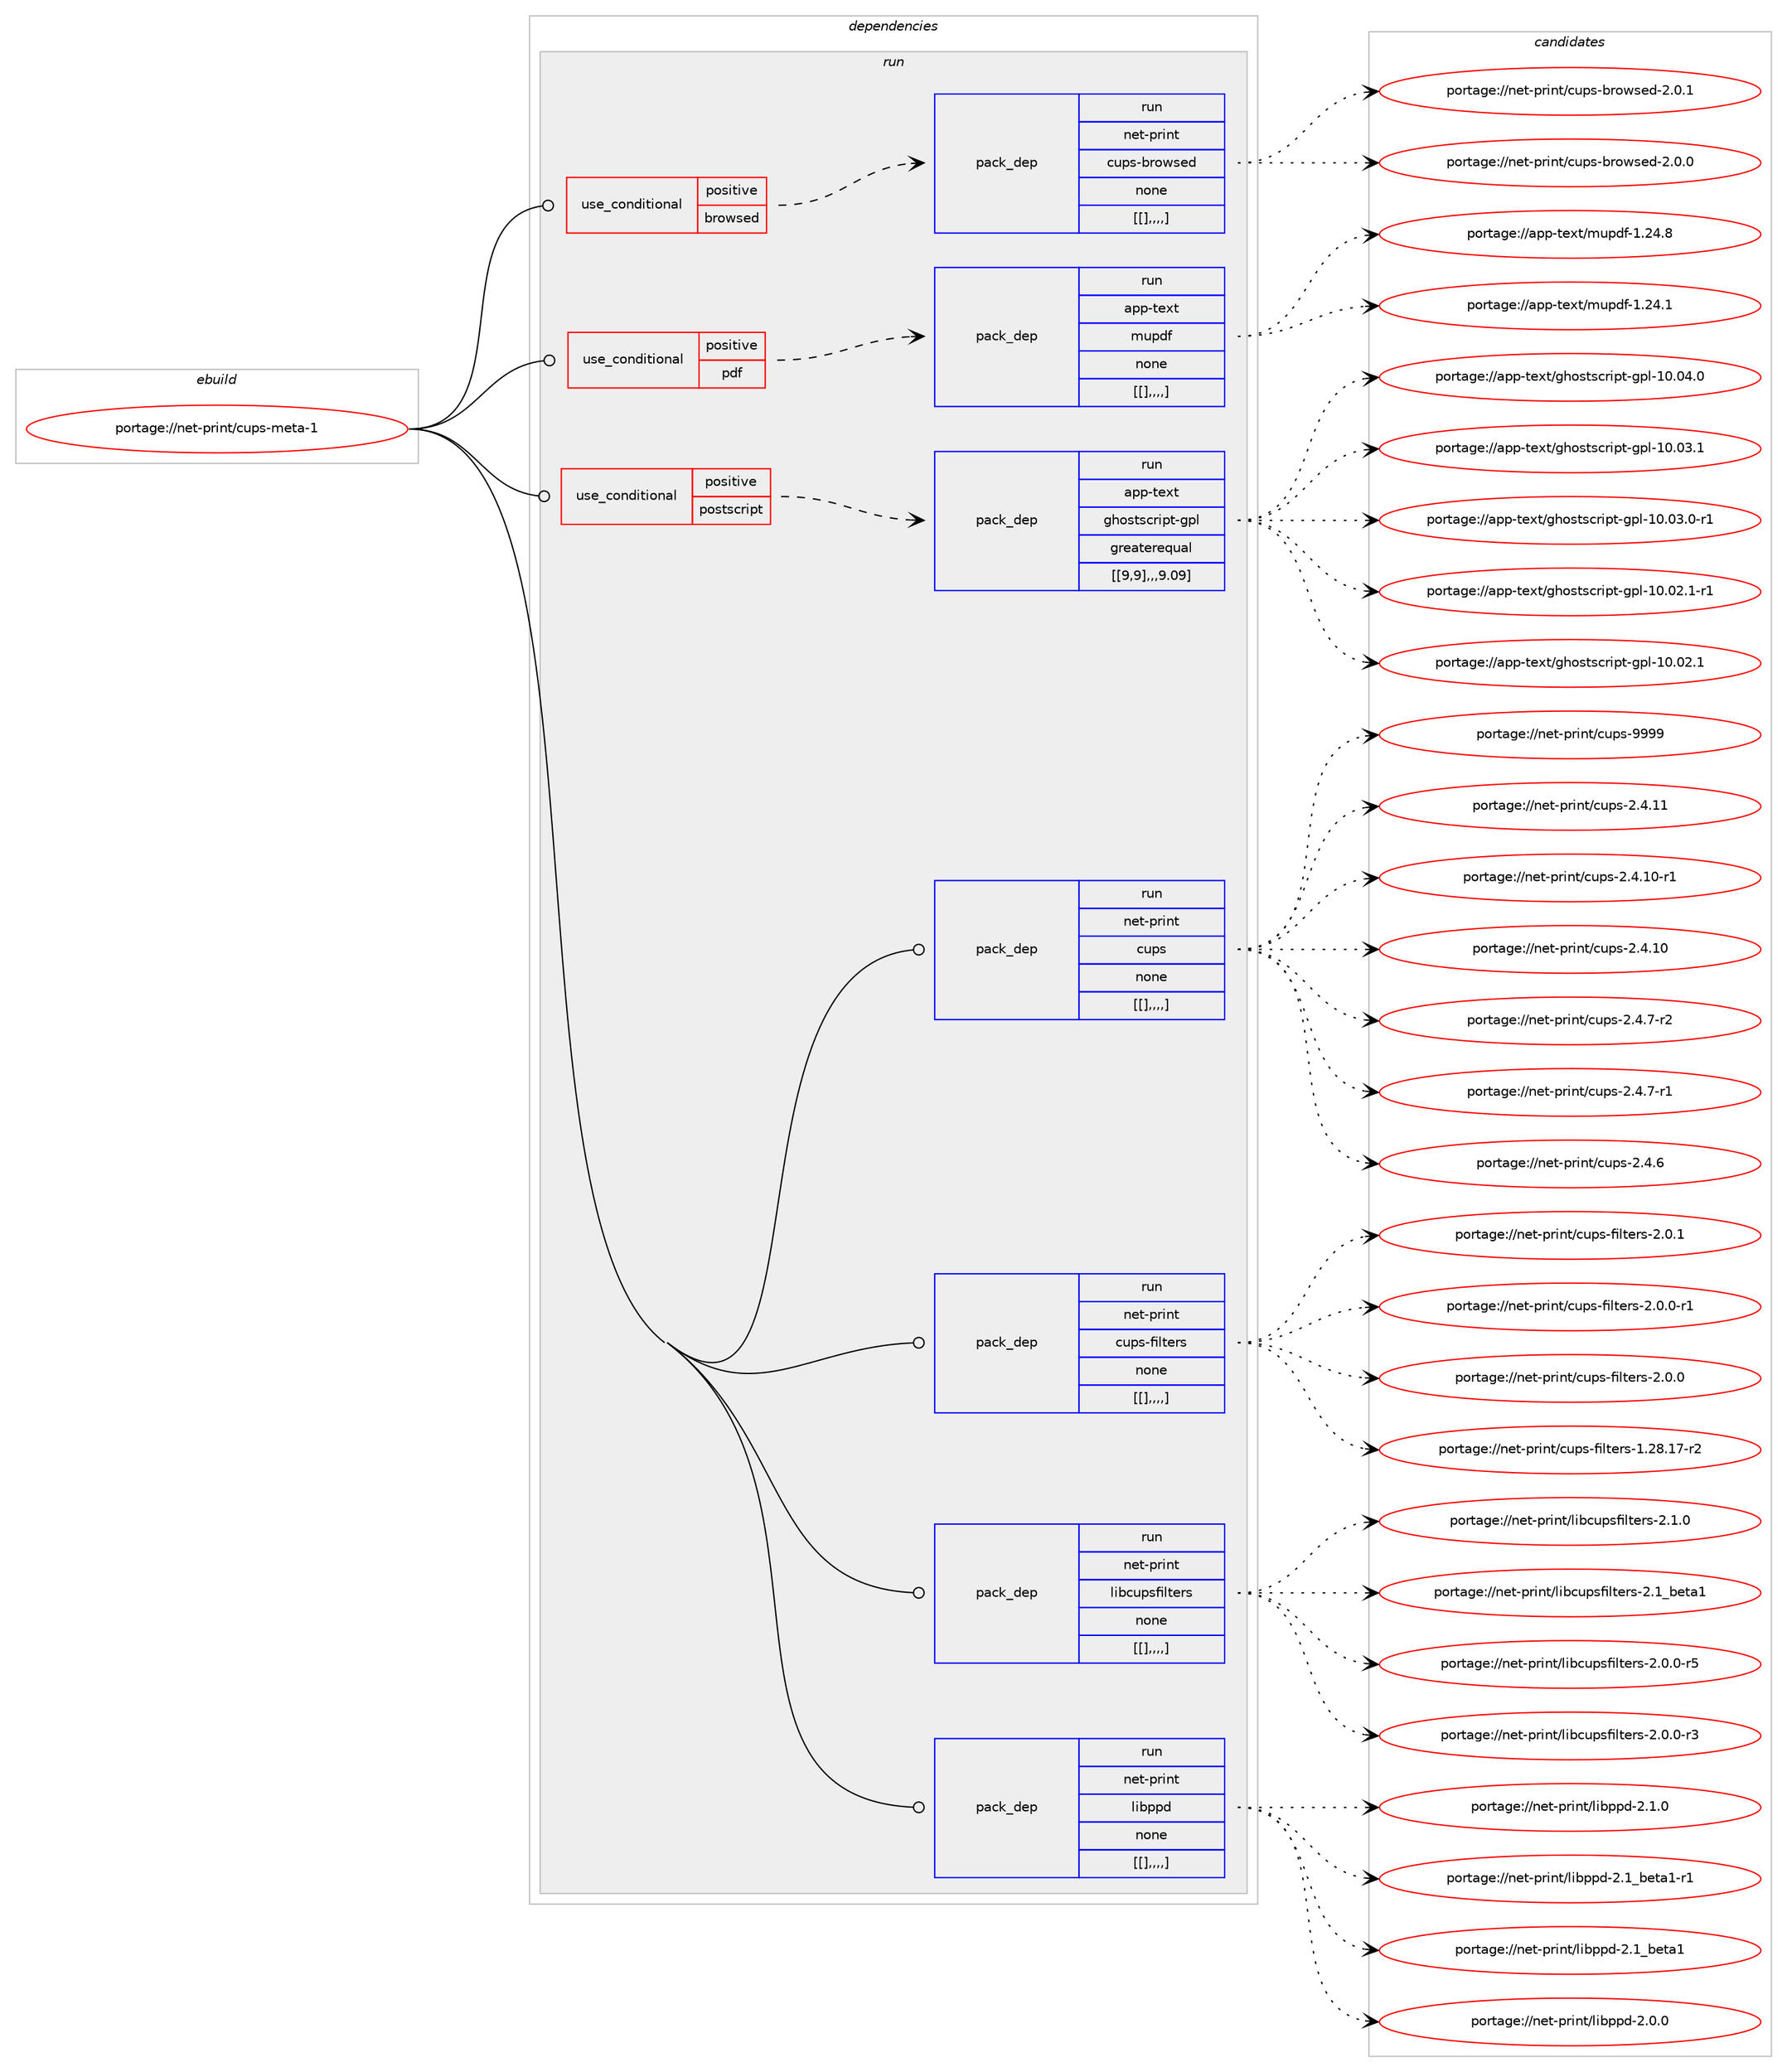 digraph prolog {

# *************
# Graph options
# *************

newrank=true;
concentrate=true;
compound=true;
graph [rankdir=LR,fontname=Helvetica,fontsize=10,ranksep=1.5];#, ranksep=2.5, nodesep=0.2];
edge  [arrowhead=vee];
node  [fontname=Helvetica,fontsize=10];

# **********
# The ebuild
# **********

subgraph cluster_leftcol {
color=gray;
label=<<i>ebuild</i>>;
id [label="portage://net-print/cups-meta-1", color=red, width=4, href="../net-print/cups-meta-1.svg"];
}

# ****************
# The dependencies
# ****************

subgraph cluster_midcol {
color=gray;
label=<<i>dependencies</i>>;
subgraph cluster_compile {
fillcolor="#eeeeee";
style=filled;
label=<<i>compile</i>>;
}
subgraph cluster_compileandrun {
fillcolor="#eeeeee";
style=filled;
label=<<i>compile and run</i>>;
}
subgraph cluster_run {
fillcolor="#eeeeee";
style=filled;
label=<<i>run</i>>;
subgraph cond105 {
dependency485 [label=<<TABLE BORDER="0" CELLBORDER="1" CELLSPACING="0" CELLPADDING="4"><TR><TD ROWSPAN="3" CELLPADDING="10">use_conditional</TD></TR><TR><TD>positive</TD></TR><TR><TD>browsed</TD></TR></TABLE>>, shape=none, color=red];
subgraph pack378 {
dependency488 [label=<<TABLE BORDER="0" CELLBORDER="1" CELLSPACING="0" CELLPADDING="4" WIDTH="220"><TR><TD ROWSPAN="6" CELLPADDING="30">pack_dep</TD></TR><TR><TD WIDTH="110">run</TD></TR><TR><TD>net-print</TD></TR><TR><TD>cups-browsed</TD></TR><TR><TD>none</TD></TR><TR><TD>[[],,,,]</TD></TR></TABLE>>, shape=none, color=blue];
}
dependency485:e -> dependency488:w [weight=20,style="dashed",arrowhead="vee"];
}
id:e -> dependency485:w [weight=20,style="solid",arrowhead="odot"];
subgraph cond107 {
dependency492 [label=<<TABLE BORDER="0" CELLBORDER="1" CELLSPACING="0" CELLPADDING="4"><TR><TD ROWSPAN="3" CELLPADDING="10">use_conditional</TD></TR><TR><TD>positive</TD></TR><TR><TD>pdf</TD></TR></TABLE>>, shape=none, color=red];
subgraph pack382 {
dependency497 [label=<<TABLE BORDER="0" CELLBORDER="1" CELLSPACING="0" CELLPADDING="4" WIDTH="220"><TR><TD ROWSPAN="6" CELLPADDING="30">pack_dep</TD></TR><TR><TD WIDTH="110">run</TD></TR><TR><TD>app-text</TD></TR><TR><TD>mupdf</TD></TR><TR><TD>none</TD></TR><TR><TD>[[],,,,]</TD></TR></TABLE>>, shape=none, color=blue];
}
dependency492:e -> dependency497:w [weight=20,style="dashed",arrowhead="vee"];
}
id:e -> dependency492:w [weight=20,style="solid",arrowhead="odot"];
subgraph cond108 {
dependency499 [label=<<TABLE BORDER="0" CELLBORDER="1" CELLSPACING="0" CELLPADDING="4"><TR><TD ROWSPAN="3" CELLPADDING="10">use_conditional</TD></TR><TR><TD>positive</TD></TR><TR><TD>postscript</TD></TR></TABLE>>, shape=none, color=red];
subgraph pack390 {
dependency501 [label=<<TABLE BORDER="0" CELLBORDER="1" CELLSPACING="0" CELLPADDING="4" WIDTH="220"><TR><TD ROWSPAN="6" CELLPADDING="30">pack_dep</TD></TR><TR><TD WIDTH="110">run</TD></TR><TR><TD>app-text</TD></TR><TR><TD>ghostscript-gpl</TD></TR><TR><TD>greaterequal</TD></TR><TR><TD>[[9,9],,,9.09]</TD></TR></TABLE>>, shape=none, color=blue];
}
dependency499:e -> dependency501:w [weight=20,style="dashed",arrowhead="vee"];
}
id:e -> dependency499:w [weight=20,style="solid",arrowhead="odot"];
subgraph pack391 {
dependency504 [label=<<TABLE BORDER="0" CELLBORDER="1" CELLSPACING="0" CELLPADDING="4" WIDTH="220"><TR><TD ROWSPAN="6" CELLPADDING="30">pack_dep</TD></TR><TR><TD WIDTH="110">run</TD></TR><TR><TD>net-print</TD></TR><TR><TD>cups</TD></TR><TR><TD>none</TD></TR><TR><TD>[[],,,,]</TD></TR></TABLE>>, shape=none, color=blue];
}
id:e -> dependency504:w [weight=20,style="solid",arrowhead="odot"];
subgraph pack394 {
dependency508 [label=<<TABLE BORDER="0" CELLBORDER="1" CELLSPACING="0" CELLPADDING="4" WIDTH="220"><TR><TD ROWSPAN="6" CELLPADDING="30">pack_dep</TD></TR><TR><TD WIDTH="110">run</TD></TR><TR><TD>net-print</TD></TR><TR><TD>cups-filters</TD></TR><TR><TD>none</TD></TR><TR><TD>[[],,,,]</TD></TR></TABLE>>, shape=none, color=blue];
}
id:e -> dependency508:w [weight=20,style="solid",arrowhead="odot"];
subgraph pack396 {
dependency510 [label=<<TABLE BORDER="0" CELLBORDER="1" CELLSPACING="0" CELLPADDING="4" WIDTH="220"><TR><TD ROWSPAN="6" CELLPADDING="30">pack_dep</TD></TR><TR><TD WIDTH="110">run</TD></TR><TR><TD>net-print</TD></TR><TR><TD>libcupsfilters</TD></TR><TR><TD>none</TD></TR><TR><TD>[[],,,,]</TD></TR></TABLE>>, shape=none, color=blue];
}
id:e -> dependency510:w [weight=20,style="solid",arrowhead="odot"];
subgraph pack399 {
dependency514 [label=<<TABLE BORDER="0" CELLBORDER="1" CELLSPACING="0" CELLPADDING="4" WIDTH="220"><TR><TD ROWSPAN="6" CELLPADDING="30">pack_dep</TD></TR><TR><TD WIDTH="110">run</TD></TR><TR><TD>net-print</TD></TR><TR><TD>libppd</TD></TR><TR><TD>none</TD></TR><TR><TD>[[],,,,]</TD></TR></TABLE>>, shape=none, color=blue];
}
id:e -> dependency514:w [weight=20,style="solid",arrowhead="odot"];
}
}

# **************
# The candidates
# **************

subgraph cluster_choices {
rank=same;
color=gray;
label=<<i>candidates</i>>;

subgraph choice371 {
color=black;
nodesep=1;
choice1101011164511211410511011647991171121154598114111119115101100455046484649 [label="portage://net-print/cups-browsed-2.0.1", color=red, width=4,href="../net-print/cups-browsed-2.0.1.svg"];
choice1101011164511211410511011647991171121154598114111119115101100455046484648 [label="portage://net-print/cups-browsed-2.0.0", color=red, width=4,href="../net-print/cups-browsed-2.0.0.svg"];
dependency488:e -> choice1101011164511211410511011647991171121154598114111119115101100455046484649:w [style=dotted,weight="100"];
dependency488:e -> choice1101011164511211410511011647991171121154598114111119115101100455046484648:w [style=dotted,weight="100"];
}
subgraph choice373 {
color=black;
nodesep=1;
choice97112112451161011201164710911711210010245494650524656 [label="portage://app-text/mupdf-1.24.8", color=red, width=4,href="../app-text/mupdf-1.24.8.svg"];
choice97112112451161011201164710911711210010245494650524649 [label="portage://app-text/mupdf-1.24.1", color=red, width=4,href="../app-text/mupdf-1.24.1.svg"];
dependency497:e -> choice97112112451161011201164710911711210010245494650524656:w [style=dotted,weight="100"];
dependency497:e -> choice97112112451161011201164710911711210010245494650524649:w [style=dotted,weight="100"];
}
subgraph choice375 {
color=black;
nodesep=1;
choice97112112451161011201164710310411111511611599114105112116451031121084549484648524648 [label="portage://app-text/ghostscript-gpl-10.04.0", color=red, width=4,href="../app-text/ghostscript-gpl-10.04.0.svg"];
choice97112112451161011201164710310411111511611599114105112116451031121084549484648514649 [label="portage://app-text/ghostscript-gpl-10.03.1", color=red, width=4,href="../app-text/ghostscript-gpl-10.03.1.svg"];
choice971121124511610112011647103104111115116115991141051121164510311210845494846485146484511449 [label="portage://app-text/ghostscript-gpl-10.03.0-r1", color=red, width=4,href="../app-text/ghostscript-gpl-10.03.0-r1.svg"];
choice971121124511610112011647103104111115116115991141051121164510311210845494846485046494511449 [label="portage://app-text/ghostscript-gpl-10.02.1-r1", color=red, width=4,href="../app-text/ghostscript-gpl-10.02.1-r1.svg"];
choice97112112451161011201164710310411111511611599114105112116451031121084549484648504649 [label="portage://app-text/ghostscript-gpl-10.02.1", color=red, width=4,href="../app-text/ghostscript-gpl-10.02.1.svg"];
dependency501:e -> choice97112112451161011201164710310411111511611599114105112116451031121084549484648524648:w [style=dotted,weight="100"];
dependency501:e -> choice97112112451161011201164710310411111511611599114105112116451031121084549484648514649:w [style=dotted,weight="100"];
dependency501:e -> choice971121124511610112011647103104111115116115991141051121164510311210845494846485146484511449:w [style=dotted,weight="100"];
dependency501:e -> choice971121124511610112011647103104111115116115991141051121164510311210845494846485046494511449:w [style=dotted,weight="100"];
dependency501:e -> choice97112112451161011201164710310411111511611599114105112116451031121084549484648504649:w [style=dotted,weight="100"];
}
subgraph choice379 {
color=black;
nodesep=1;
choice1101011164511211410511011647991171121154557575757 [label="portage://net-print/cups-9999", color=red, width=4,href="../net-print/cups-9999.svg"];
choice11010111645112114105110116479911711211545504652464949 [label="portage://net-print/cups-2.4.11", color=red, width=4,href="../net-print/cups-2.4.11.svg"];
choice110101116451121141051101164799117112115455046524649484511449 [label="portage://net-print/cups-2.4.10-r1", color=red, width=4,href="../net-print/cups-2.4.10-r1.svg"];
choice11010111645112114105110116479911711211545504652464948 [label="portage://net-print/cups-2.4.10", color=red, width=4,href="../net-print/cups-2.4.10.svg"];
choice1101011164511211410511011647991171121154550465246554511450 [label="portage://net-print/cups-2.4.7-r2", color=red, width=4,href="../net-print/cups-2.4.7-r2.svg"];
choice1101011164511211410511011647991171121154550465246554511449 [label="portage://net-print/cups-2.4.7-r1", color=red, width=4,href="../net-print/cups-2.4.7-r1.svg"];
choice110101116451121141051101164799117112115455046524654 [label="portage://net-print/cups-2.4.6", color=red, width=4,href="../net-print/cups-2.4.6.svg"];
dependency504:e -> choice1101011164511211410511011647991171121154557575757:w [style=dotted,weight="100"];
dependency504:e -> choice11010111645112114105110116479911711211545504652464949:w [style=dotted,weight="100"];
dependency504:e -> choice110101116451121141051101164799117112115455046524649484511449:w [style=dotted,weight="100"];
dependency504:e -> choice11010111645112114105110116479911711211545504652464948:w [style=dotted,weight="100"];
dependency504:e -> choice1101011164511211410511011647991171121154550465246554511450:w [style=dotted,weight="100"];
dependency504:e -> choice1101011164511211410511011647991171121154550465246554511449:w [style=dotted,weight="100"];
dependency504:e -> choice110101116451121141051101164799117112115455046524654:w [style=dotted,weight="100"];
}
subgraph choice385 {
color=black;
nodesep=1;
choice11010111645112114105110116479911711211545102105108116101114115455046484649 [label="portage://net-print/cups-filters-2.0.1", color=red, width=4,href="../net-print/cups-filters-2.0.1.svg"];
choice110101116451121141051101164799117112115451021051081161011141154550464846484511449 [label="portage://net-print/cups-filters-2.0.0-r1", color=red, width=4,href="../net-print/cups-filters-2.0.0-r1.svg"];
choice11010111645112114105110116479911711211545102105108116101114115455046484648 [label="portage://net-print/cups-filters-2.0.0", color=red, width=4,href="../net-print/cups-filters-2.0.0.svg"];
choice1101011164511211410511011647991171121154510210510811610111411545494650564649554511450 [label="portage://net-print/cups-filters-1.28.17-r2", color=red, width=4,href="../net-print/cups-filters-1.28.17-r2.svg"];
dependency508:e -> choice11010111645112114105110116479911711211545102105108116101114115455046484649:w [style=dotted,weight="100"];
dependency508:e -> choice110101116451121141051101164799117112115451021051081161011141154550464846484511449:w [style=dotted,weight="100"];
dependency508:e -> choice11010111645112114105110116479911711211545102105108116101114115455046484648:w [style=dotted,weight="100"];
dependency508:e -> choice1101011164511211410511011647991171121154510210510811610111411545494650564649554511450:w [style=dotted,weight="100"];
}
subgraph choice387 {
color=black;
nodesep=1;
choice11010111645112114105110116471081059899117112115102105108116101114115455046494648 [label="portage://net-print/libcupsfilters-2.1.0", color=red, width=4,href="../net-print/libcupsfilters-2.1.0.svg"];
choice110101116451121141051101164710810598991171121151021051081161011141154550464995981011169749 [label="portage://net-print/libcupsfilters-2.1_beta1", color=red, width=4,href="../net-print/libcupsfilters-2.1_beta1.svg"];
choice110101116451121141051101164710810598991171121151021051081161011141154550464846484511453 [label="portage://net-print/libcupsfilters-2.0.0-r5", color=red, width=4,href="../net-print/libcupsfilters-2.0.0-r5.svg"];
choice110101116451121141051101164710810598991171121151021051081161011141154550464846484511451 [label="portage://net-print/libcupsfilters-2.0.0-r3", color=red, width=4,href="../net-print/libcupsfilters-2.0.0-r3.svg"];
dependency510:e -> choice11010111645112114105110116471081059899117112115102105108116101114115455046494648:w [style=dotted,weight="100"];
dependency510:e -> choice110101116451121141051101164710810598991171121151021051081161011141154550464995981011169749:w [style=dotted,weight="100"];
dependency510:e -> choice110101116451121141051101164710810598991171121151021051081161011141154550464846484511453:w [style=dotted,weight="100"];
dependency510:e -> choice110101116451121141051101164710810598991171121151021051081161011141154550464846484511451:w [style=dotted,weight="100"];
}
subgraph choice389 {
color=black;
nodesep=1;
choice110101116451121141051101164710810598112112100455046494648 [label="portage://net-print/libppd-2.1.0", color=red, width=4,href="../net-print/libppd-2.1.0.svg"];
choice11010111645112114105110116471081059811211210045504649959810111697494511449 [label="portage://net-print/libppd-2.1_beta1-r1", color=red, width=4,href="../net-print/libppd-2.1_beta1-r1.svg"];
choice1101011164511211410511011647108105981121121004550464995981011169749 [label="portage://net-print/libppd-2.1_beta1", color=red, width=4,href="../net-print/libppd-2.1_beta1.svg"];
choice110101116451121141051101164710810598112112100455046484648 [label="portage://net-print/libppd-2.0.0", color=red, width=4,href="../net-print/libppd-2.0.0.svg"];
dependency514:e -> choice110101116451121141051101164710810598112112100455046494648:w [style=dotted,weight="100"];
dependency514:e -> choice11010111645112114105110116471081059811211210045504649959810111697494511449:w [style=dotted,weight="100"];
dependency514:e -> choice1101011164511211410511011647108105981121121004550464995981011169749:w [style=dotted,weight="100"];
dependency514:e -> choice110101116451121141051101164710810598112112100455046484648:w [style=dotted,weight="100"];
}
}

}
